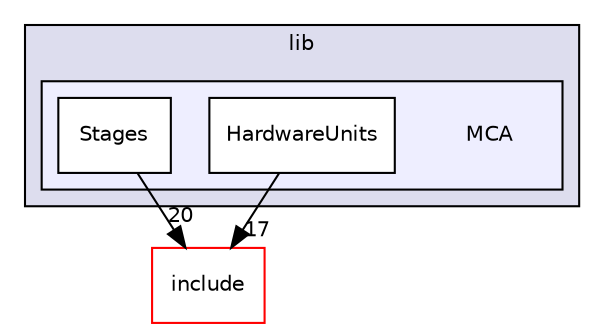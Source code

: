 digraph "lib/MCA" {
  bgcolor=transparent;
  compound=true
  node [ fontsize="10", fontname="Helvetica"];
  edge [ labelfontsize="10", labelfontname="Helvetica"];
  subgraph clusterdir_97aefd0d527b934f1d99a682da8fe6a9 {
    graph [ bgcolor="#ddddee", pencolor="black", label="lib" fontname="Helvetica", fontsize="10", URL="dir_97aefd0d527b934f1d99a682da8fe6a9.html"]
  subgraph clusterdir_cb45c0f3679d3f959ecd5a490a86aa87 {
    graph [ bgcolor="#eeeeff", pencolor="black", label="" URL="dir_cb45c0f3679d3f959ecd5a490a86aa87.html"];
    dir_cb45c0f3679d3f959ecd5a490a86aa87 [shape=plaintext label="MCA"];
    dir_07b34008ddda7782874b79f0c9c3b5ab [shape=box label="HardwareUnits" color="black" fillcolor="white" style="filled" URL="dir_07b34008ddda7782874b79f0c9c3b5ab.html"];
    dir_999af61297cf0c12b9751b0d9cf75e5d [shape=box label="Stages" color="black" fillcolor="white" style="filled" URL="dir_999af61297cf0c12b9751b0d9cf75e5d.html"];
  }
  }
  dir_d44c64559bbebec7f509842c48db8b23 [shape=box label="include" color="red" URL="dir_d44c64559bbebec7f509842c48db8b23.html"];
  dir_999af61297cf0c12b9751b0d9cf75e5d->dir_d44c64559bbebec7f509842c48db8b23 [headlabel="20", labeldistance=1.5 headhref="dir_000327_000001.html"];
  dir_07b34008ddda7782874b79f0c9c3b5ab->dir_d44c64559bbebec7f509842c48db8b23 [headlabel="17", labeldistance=1.5 headhref="dir_000326_000001.html"];
}
